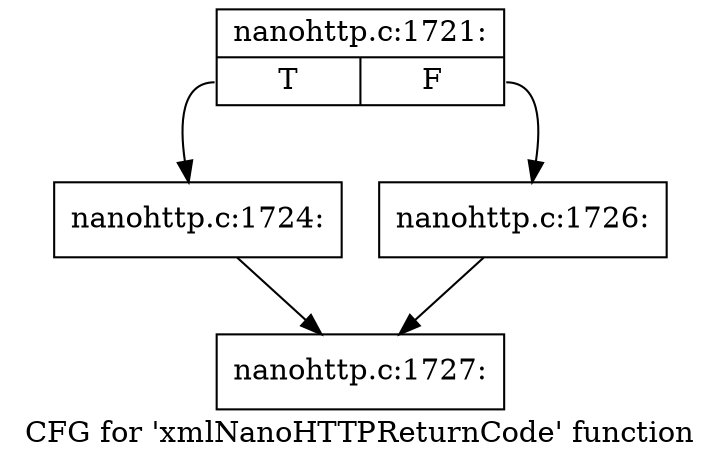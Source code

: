 digraph "CFG for 'xmlNanoHTTPReturnCode' function" {
	label="CFG for 'xmlNanoHTTPReturnCode' function";

	Node0x564de2446480 [shape=record,label="{nanohttp.c:1721:|{<s0>T|<s1>F}}"];
	Node0x564de2446480:s0 -> Node0x564de24472b0;
	Node0x564de2446480:s1 -> Node0x564de2447300;
	Node0x564de24472b0 [shape=record,label="{nanohttp.c:1724:}"];
	Node0x564de24472b0 -> Node0x564de2446900;
	Node0x564de2447300 [shape=record,label="{nanohttp.c:1726:}"];
	Node0x564de2447300 -> Node0x564de2446900;
	Node0x564de2446900 [shape=record,label="{nanohttp.c:1727:}"];
}
